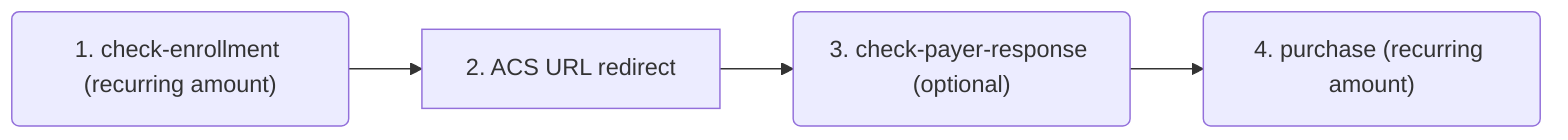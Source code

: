 graph LR

A("1. check-enrollment (recurring amount)")-->B

B["2. ACS URL redirect"]-->C

C("3. check-payer-response (optional)")-->D

D("4. purchase (recurring amount)")

class B squared-rect
